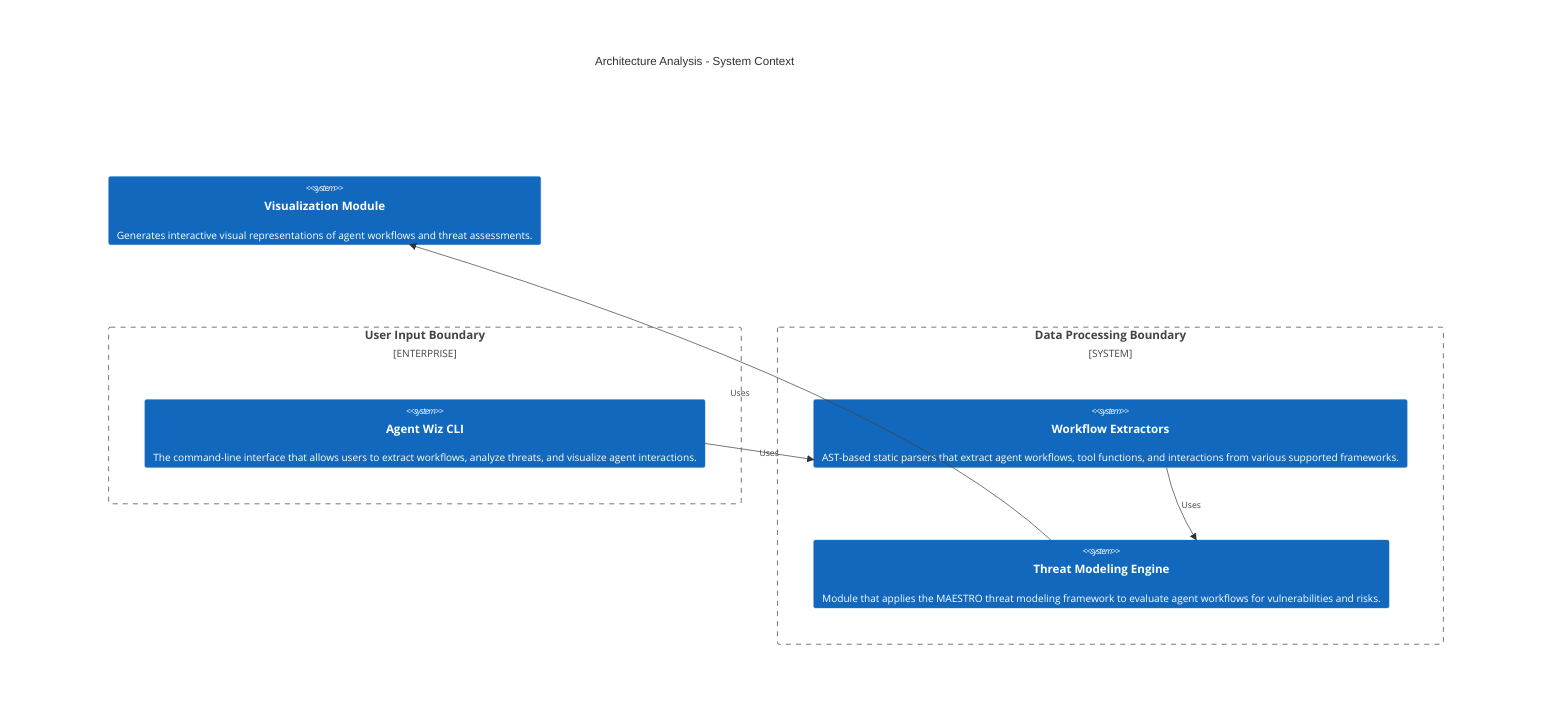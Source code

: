 C4Context
    title Architecture Analysis - System Context
    Enterprise_Boundary(tb_User_Input_Boundary, "User Input Boundary") {
        System(Agent_Wiz_CLI, "Agent Wiz CLI", "The command-line interface that allows users to extract workflows, analyze threats, and visualize agent interactions.")
    }
    System_Boundary(tb_Data_Processing_Boundary, "Data Processing Boundary") {
        System(Workflow_Extractors, "Workflow Extractors", "AST-based static parsers that extract agent workflows, tool functions, and interactions from various supported frameworks.")
        System(Threat_Modeling_Engine, "Threat Modeling Engine", "Module that applies the MAESTRO threat modeling framework to evaluate agent workflows for vulnerabilities and risks.")
    }
    System(Visualization_Module, "Visualization Module", "Generates interactive visual representations of agent workflows and threat assessments.")

    Rel(Agent_Wiz_CLI, Workflow_Extractors, "Uses")
    Rel(Workflow_Extractors, Threat_Modeling_Engine, "Uses")
    Rel(Threat_Modeling_Engine, Visualization_Module, "Uses")